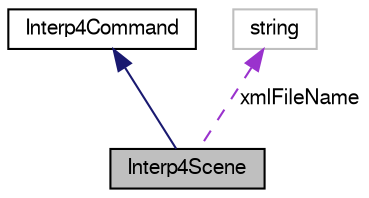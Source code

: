 digraph "Interp4Scene"
{
  edge [fontname="FreeSans",fontsize="10",labelfontname="FreeSans",labelfontsize="10"];
  node [fontname="FreeSans",fontsize="10",shape=record];
  Node1 [label="Interp4Scene",height=0.2,width=0.4,color="black", fillcolor="grey75", style="filled", fontcolor="black"];
  Node2 -> Node1 [dir="back",color="midnightblue",fontsize="10",style="solid",fontname="FreeSans"];
  Node2 [label="Interp4Command",height=0.2,width=0.4,color="black", fillcolor="white", style="filled",URL="$class_interp4_command.html",tooltip="Modeluje abstrakcyjne polecenie dla robota mobilnego. "];
  Node3 -> Node1 [dir="back",color="darkorchid3",fontsize="10",style="dashed",label=" xmlFileName" ,fontname="FreeSans"];
  Node3 [label="string",height=0.2,width=0.4,color="grey75", fillcolor="white", style="filled"];
}
